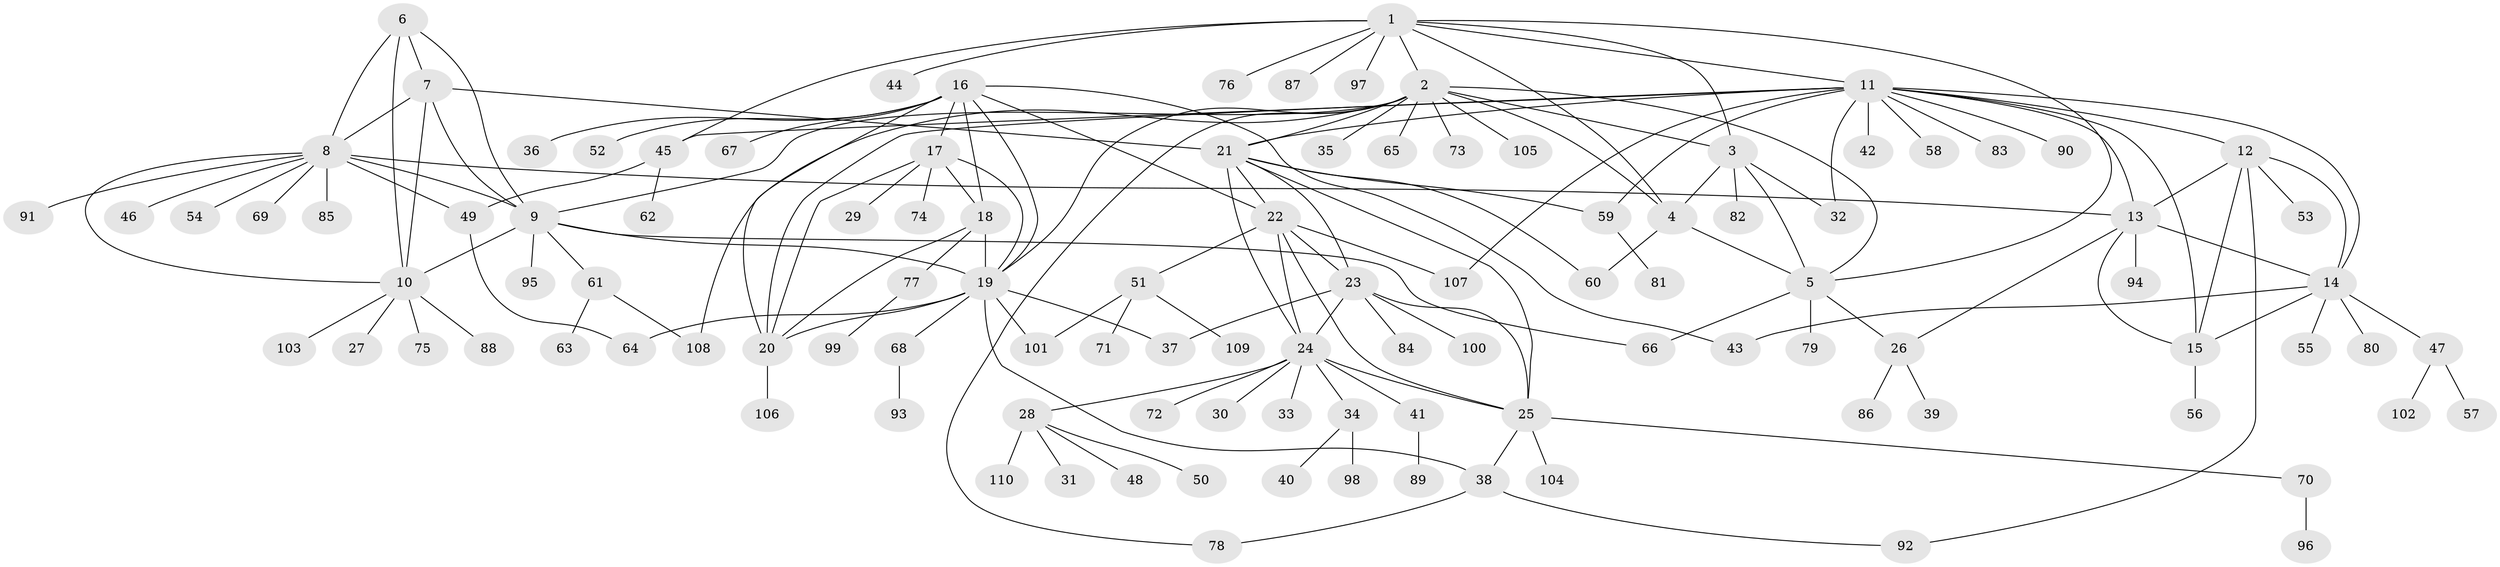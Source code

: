 // Generated by graph-tools (version 1.1) at 2025/26/03/09/25 03:26:42]
// undirected, 110 vertices, 161 edges
graph export_dot {
graph [start="1"]
  node [color=gray90,style=filled];
  1;
  2;
  3;
  4;
  5;
  6;
  7;
  8;
  9;
  10;
  11;
  12;
  13;
  14;
  15;
  16;
  17;
  18;
  19;
  20;
  21;
  22;
  23;
  24;
  25;
  26;
  27;
  28;
  29;
  30;
  31;
  32;
  33;
  34;
  35;
  36;
  37;
  38;
  39;
  40;
  41;
  42;
  43;
  44;
  45;
  46;
  47;
  48;
  49;
  50;
  51;
  52;
  53;
  54;
  55;
  56;
  57;
  58;
  59;
  60;
  61;
  62;
  63;
  64;
  65;
  66;
  67;
  68;
  69;
  70;
  71;
  72;
  73;
  74;
  75;
  76;
  77;
  78;
  79;
  80;
  81;
  82;
  83;
  84;
  85;
  86;
  87;
  88;
  89;
  90;
  91;
  92;
  93;
  94;
  95;
  96;
  97;
  98;
  99;
  100;
  101;
  102;
  103;
  104;
  105;
  106;
  107;
  108;
  109;
  110;
  1 -- 2;
  1 -- 3;
  1 -- 4;
  1 -- 5;
  1 -- 11;
  1 -- 44;
  1 -- 45;
  1 -- 76;
  1 -- 87;
  1 -- 97;
  2 -- 3;
  2 -- 4;
  2 -- 5;
  2 -- 9;
  2 -- 19;
  2 -- 21;
  2 -- 35;
  2 -- 65;
  2 -- 73;
  2 -- 78;
  2 -- 105;
  2 -- 108;
  3 -- 4;
  3 -- 5;
  3 -- 32;
  3 -- 82;
  4 -- 5;
  4 -- 60;
  5 -- 26;
  5 -- 66;
  5 -- 79;
  6 -- 7;
  6 -- 8;
  6 -- 9;
  6 -- 10;
  7 -- 8;
  7 -- 9;
  7 -- 10;
  7 -- 21;
  8 -- 9;
  8 -- 10;
  8 -- 13;
  8 -- 46;
  8 -- 49;
  8 -- 54;
  8 -- 69;
  8 -- 85;
  8 -- 91;
  9 -- 10;
  9 -- 19;
  9 -- 61;
  9 -- 66;
  9 -- 95;
  10 -- 27;
  10 -- 75;
  10 -- 88;
  10 -- 103;
  11 -- 12;
  11 -- 13;
  11 -- 14;
  11 -- 15;
  11 -- 20;
  11 -- 21;
  11 -- 32;
  11 -- 42;
  11 -- 45;
  11 -- 58;
  11 -- 59;
  11 -- 83;
  11 -- 90;
  11 -- 107;
  12 -- 13;
  12 -- 14;
  12 -- 15;
  12 -- 53;
  12 -- 92;
  13 -- 14;
  13 -- 15;
  13 -- 26;
  13 -- 94;
  14 -- 15;
  14 -- 43;
  14 -- 47;
  14 -- 55;
  14 -- 80;
  15 -- 56;
  16 -- 17;
  16 -- 18;
  16 -- 19;
  16 -- 20;
  16 -- 22;
  16 -- 36;
  16 -- 43;
  16 -- 52;
  16 -- 67;
  17 -- 18;
  17 -- 19;
  17 -- 20;
  17 -- 29;
  17 -- 74;
  18 -- 19;
  18 -- 20;
  18 -- 77;
  19 -- 20;
  19 -- 37;
  19 -- 38;
  19 -- 64;
  19 -- 68;
  19 -- 101;
  20 -- 106;
  21 -- 22;
  21 -- 23;
  21 -- 24;
  21 -- 25;
  21 -- 59;
  21 -- 60;
  22 -- 23;
  22 -- 24;
  22 -- 25;
  22 -- 51;
  22 -- 107;
  23 -- 24;
  23 -- 25;
  23 -- 37;
  23 -- 84;
  23 -- 100;
  24 -- 25;
  24 -- 28;
  24 -- 30;
  24 -- 33;
  24 -- 34;
  24 -- 41;
  24 -- 72;
  25 -- 38;
  25 -- 70;
  25 -- 104;
  26 -- 39;
  26 -- 86;
  28 -- 31;
  28 -- 48;
  28 -- 50;
  28 -- 110;
  34 -- 40;
  34 -- 98;
  38 -- 78;
  38 -- 92;
  41 -- 89;
  45 -- 49;
  45 -- 62;
  47 -- 57;
  47 -- 102;
  49 -- 64;
  51 -- 71;
  51 -- 101;
  51 -- 109;
  59 -- 81;
  61 -- 63;
  61 -- 108;
  68 -- 93;
  70 -- 96;
  77 -- 99;
}
